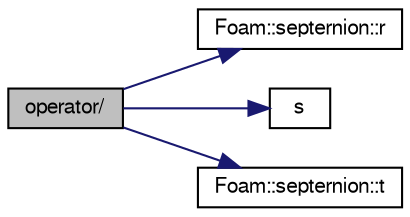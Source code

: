 digraph "operator/"
{
  bgcolor="transparent";
  edge [fontname="FreeSans",fontsize="10",labelfontname="FreeSans",labelfontsize="10"];
  node [fontname="FreeSans",fontsize="10",shape=record];
  rankdir="LR";
  Node1 [label="operator/",height=0.2,width=0.4,color="black", fillcolor="grey75", style="filled" fontcolor="black"];
  Node1 -> Node2 [color="midnightblue",fontsize="10",style="solid",fontname="FreeSans"];
  Node2 [label="Foam::septernion::r",height=0.2,width=0.4,color="black",URL="$a02209.html#acc889c2c33fc6bfc923aa687bd4336b2"];
  Node1 -> Node3 [color="midnightblue",fontsize="10",style="solid",fontname="FreeSans"];
  Node3 [label="s",height=0.2,width=0.4,color="black",URL="$a03883.html#abb9c4233033fad2ad0206cd4adad3b9f"];
  Node1 -> Node4 [color="midnightblue",fontsize="10",style="solid",fontname="FreeSans"];
  Node4 [label="Foam::septernion::t",height=0.2,width=0.4,color="black",URL="$a02209.html#a9843788d6d82317212ae7c974d4995de"];
}
